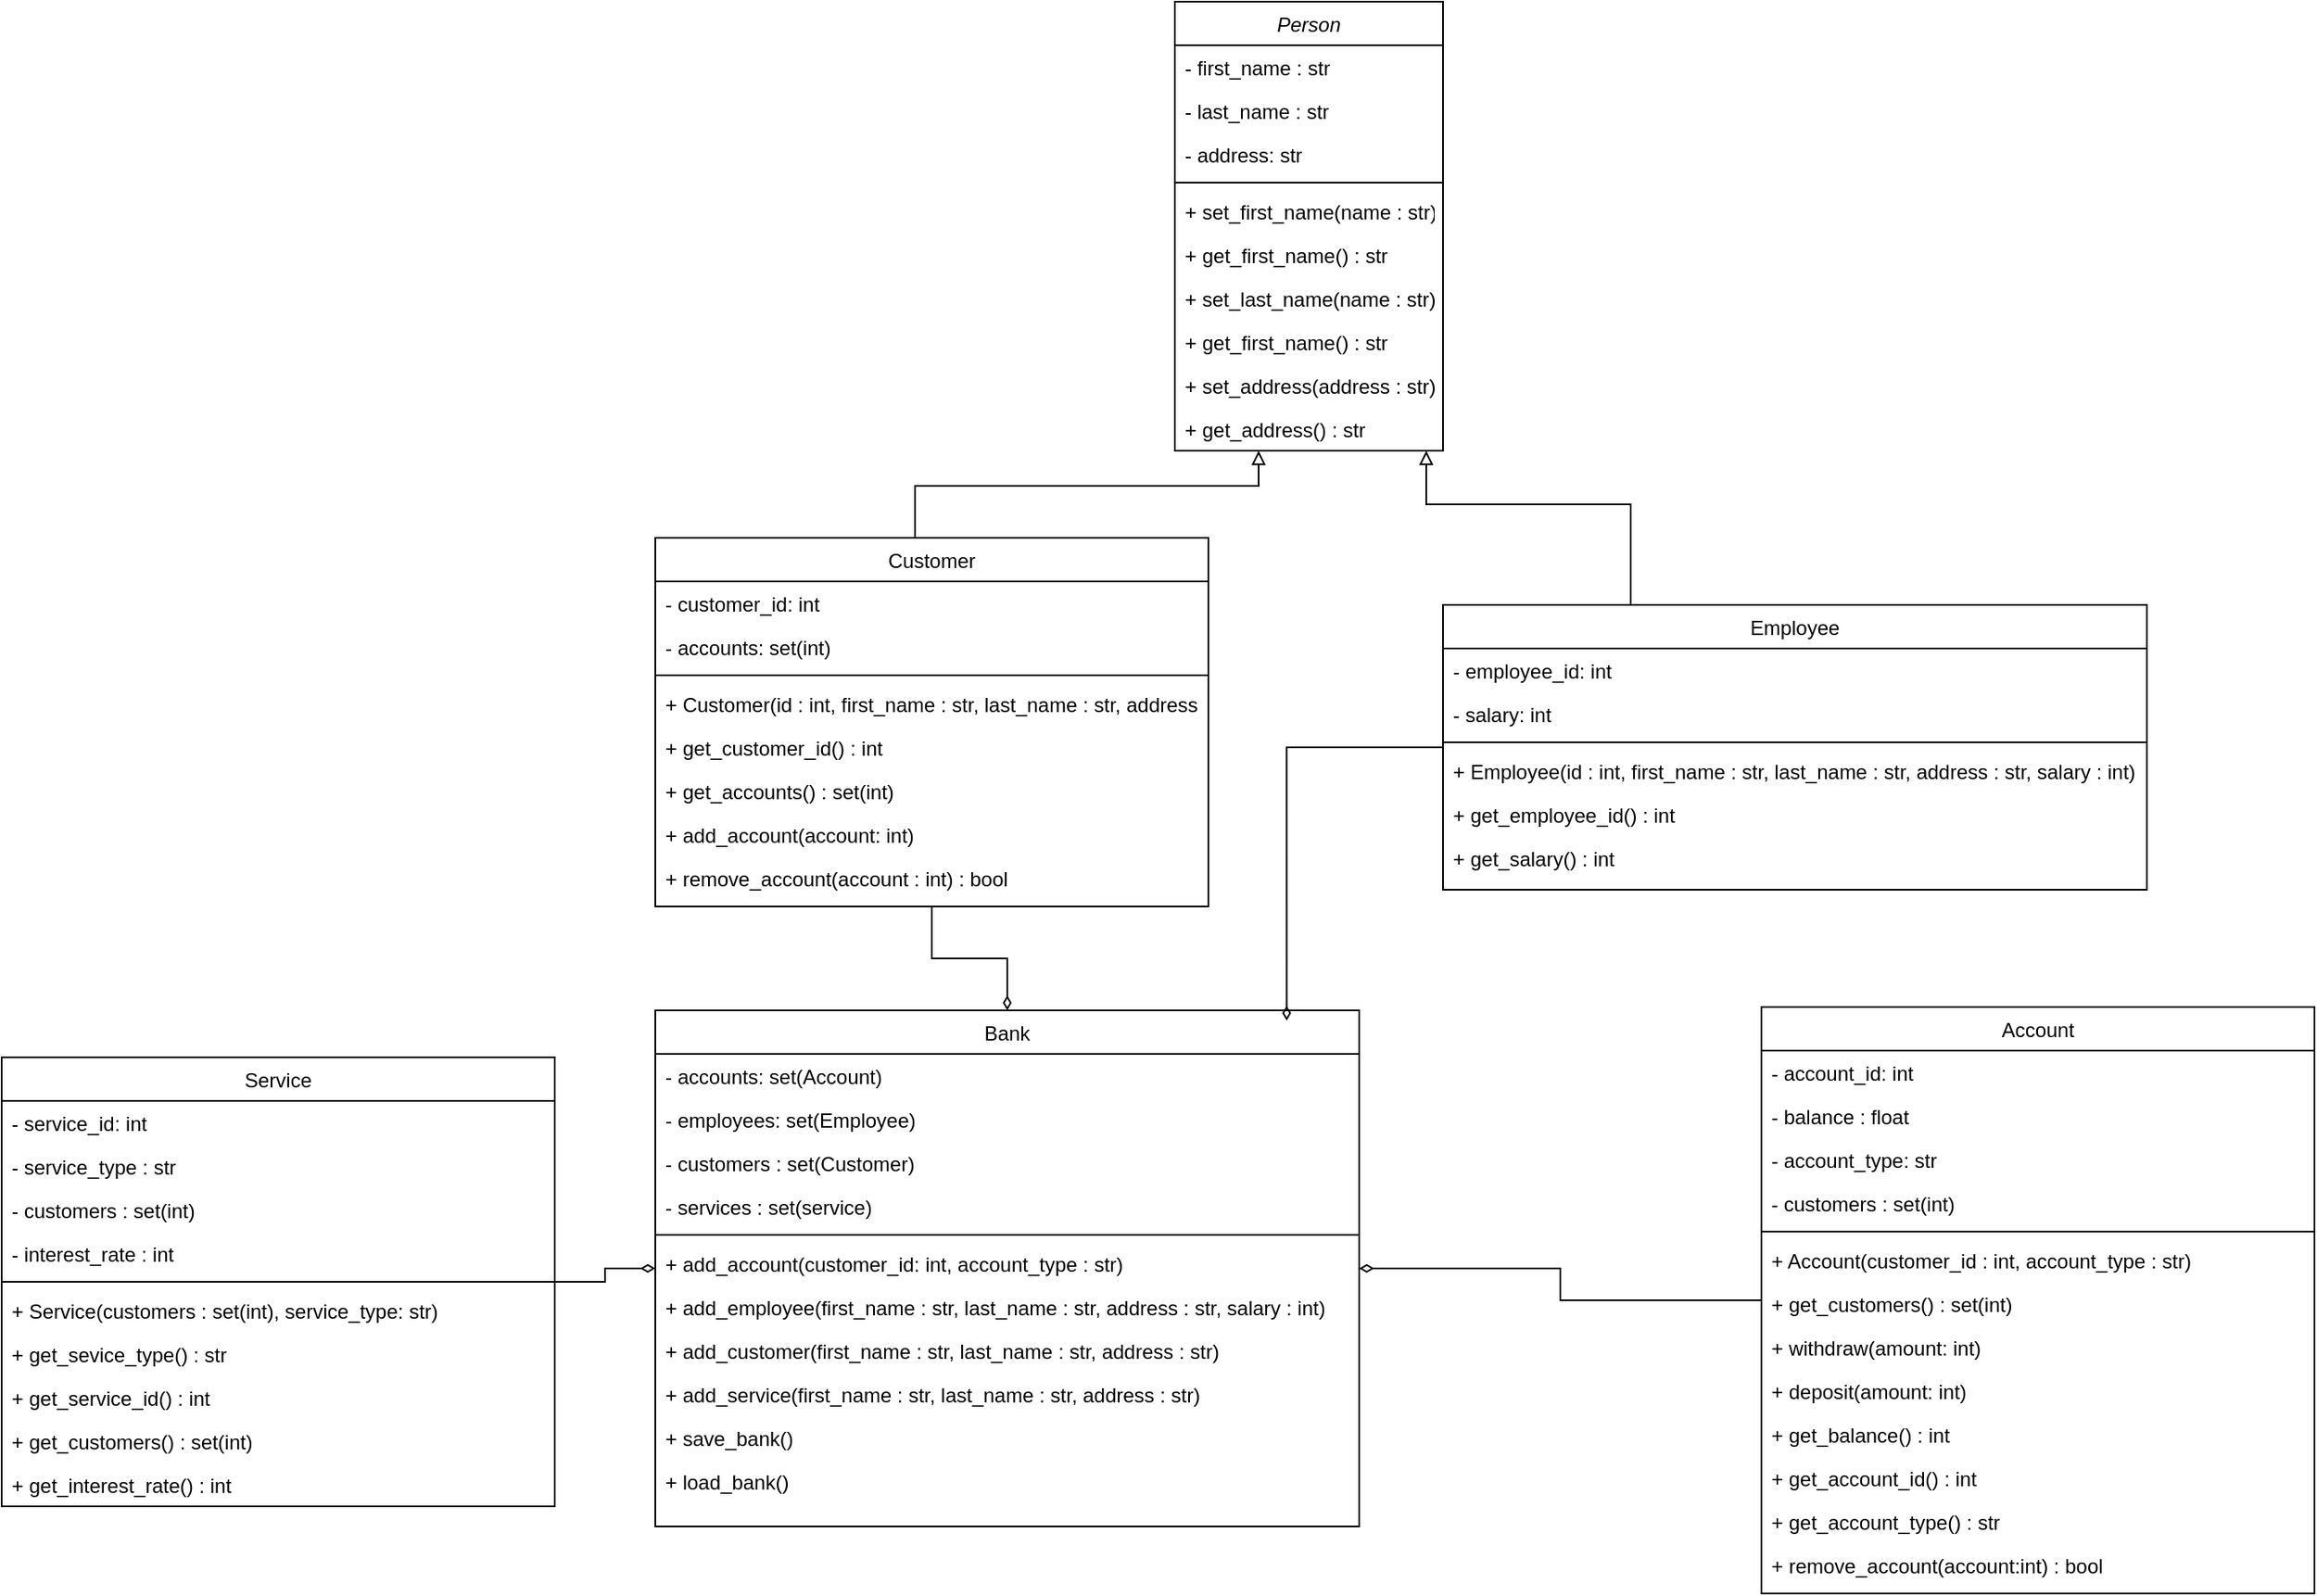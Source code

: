 <mxfile version="26.1.1">
  <diagram id="C5RBs43oDa-KdzZeNtuy" name="Page-1">
    <mxGraphModel dx="1114" dy="1603" grid="1" gridSize="10" guides="1" tooltips="1" connect="1" arrows="1" fold="1" page="1" pageScale="1" pageWidth="827" pageHeight="1169" math="0" shadow="0">
      <root>
        <mxCell id="WIyWlLk6GJQsqaUBKTNV-0" />
        <mxCell id="WIyWlLk6GJQsqaUBKTNV-1" parent="WIyWlLk6GJQsqaUBKTNV-0" />
        <mxCell id="zkfFHV4jXpPFQw0GAbJ--0" value="Person" style="swimlane;fontStyle=2;align=center;verticalAlign=top;childLayout=stackLayout;horizontal=1;startSize=26;horizontalStack=0;resizeParent=1;resizeLast=0;collapsible=1;marginBottom=0;rounded=0;shadow=0;strokeWidth=1;" parent="WIyWlLk6GJQsqaUBKTNV-1" vertex="1">
          <mxGeometry x="790" y="-330" width="160" height="268" as="geometry">
            <mxRectangle x="230" y="140" width="160" height="26" as="alternateBounds" />
          </mxGeometry>
        </mxCell>
        <mxCell id="zkfFHV4jXpPFQw0GAbJ--1" value="- first_name : str    " style="text;align=left;verticalAlign=top;spacingLeft=4;spacingRight=4;overflow=hidden;rotatable=0;points=[[0,0.5],[1,0.5]];portConstraint=eastwest;" parent="zkfFHV4jXpPFQw0GAbJ--0" vertex="1">
          <mxGeometry y="26" width="160" height="26" as="geometry" />
        </mxCell>
        <mxCell id="zkfFHV4jXpPFQw0GAbJ--2" value="- last_name : str" style="text;align=left;verticalAlign=top;spacingLeft=4;spacingRight=4;overflow=hidden;rotatable=0;points=[[0,0.5],[1,0.5]];portConstraint=eastwest;rounded=0;shadow=0;html=0;" parent="zkfFHV4jXpPFQw0GAbJ--0" vertex="1">
          <mxGeometry y="52" width="160" height="26" as="geometry" />
        </mxCell>
        <mxCell id="zkfFHV4jXpPFQw0GAbJ--3" value="- address: str" style="text;align=left;verticalAlign=top;spacingLeft=4;spacingRight=4;overflow=hidden;rotatable=0;points=[[0,0.5],[1,0.5]];portConstraint=eastwest;rounded=0;shadow=0;html=0;" parent="zkfFHV4jXpPFQw0GAbJ--0" vertex="1">
          <mxGeometry y="78" width="160" height="26" as="geometry" />
        </mxCell>
        <mxCell id="zkfFHV4jXpPFQw0GAbJ--4" value="" style="line;html=1;strokeWidth=1;align=left;verticalAlign=middle;spacingTop=-1;spacingLeft=3;spacingRight=3;rotatable=0;labelPosition=right;points=[];portConstraint=eastwest;" parent="zkfFHV4jXpPFQw0GAbJ--0" vertex="1">
          <mxGeometry y="104" width="160" height="8" as="geometry" />
        </mxCell>
        <mxCell id="zkfFHV4jXpPFQw0GAbJ--5" value="+ set_first_name(name : str)" style="text;align=left;verticalAlign=top;spacingLeft=4;spacingRight=4;overflow=hidden;rotatable=0;points=[[0,0.5],[1,0.5]];portConstraint=eastwest;" parent="zkfFHV4jXpPFQw0GAbJ--0" vertex="1">
          <mxGeometry y="112" width="160" height="26" as="geometry" />
        </mxCell>
        <mxCell id="zkfFHV4jXpPFQw0GAbJ--24" value="+ get_first_name() : str" style="text;align=left;verticalAlign=top;spacingLeft=4;spacingRight=4;overflow=hidden;rotatable=0;points=[[0,0.5],[1,0.5]];portConstraint=eastwest;" parent="zkfFHV4jXpPFQw0GAbJ--0" vertex="1">
          <mxGeometry y="138" width="160" height="26" as="geometry" />
        </mxCell>
        <mxCell id="Db2brPiAxiOpcQxRufx4-5" value="+ set_last_name(name : str)" style="text;align=left;verticalAlign=top;spacingLeft=4;spacingRight=4;overflow=hidden;rotatable=0;points=[[0,0.5],[1,0.5]];portConstraint=eastwest;" parent="zkfFHV4jXpPFQw0GAbJ--0" vertex="1">
          <mxGeometry y="164" width="160" height="26" as="geometry" />
        </mxCell>
        <mxCell id="Db2brPiAxiOpcQxRufx4-7" value="+ get_first_name() : str" style="text;align=left;verticalAlign=top;spacingLeft=4;spacingRight=4;overflow=hidden;rotatable=0;points=[[0,0.5],[1,0.5]];portConstraint=eastwest;" parent="zkfFHV4jXpPFQw0GAbJ--0" vertex="1">
          <mxGeometry y="190" width="160" height="26" as="geometry" />
        </mxCell>
        <mxCell id="Db2brPiAxiOpcQxRufx4-8" value="+ set_address(address : str)" style="text;align=left;verticalAlign=top;spacingLeft=4;spacingRight=4;overflow=hidden;rotatable=0;points=[[0,0.5],[1,0.5]];portConstraint=eastwest;" parent="zkfFHV4jXpPFQw0GAbJ--0" vertex="1">
          <mxGeometry y="216" width="160" height="26" as="geometry" />
        </mxCell>
        <mxCell id="Db2brPiAxiOpcQxRufx4-6" value="+ get_address() : str" style="text;align=left;verticalAlign=top;spacingLeft=4;spacingRight=4;overflow=hidden;rotatable=0;points=[[0,0.5],[1,0.5]];portConstraint=eastwest;" parent="zkfFHV4jXpPFQw0GAbJ--0" vertex="1">
          <mxGeometry y="242" width="160" height="26" as="geometry" />
        </mxCell>
        <mxCell id="Db2brPiAxiOpcQxRufx4-43" style="edgeStyle=orthogonalEdgeStyle;rounded=0;orthogonalLoop=1;jettySize=auto;html=1;endArrow=block;endFill=0;" parent="WIyWlLk6GJQsqaUBKTNV-1" source="Db2brPiAxiOpcQxRufx4-20" target="zkfFHV4jXpPFQw0GAbJ--0" edge="1">
          <mxGeometry relative="1" as="geometry">
            <Array as="points">
              <mxPoint x="635" y="-41" />
              <mxPoint x="840" y="-41" />
            </Array>
          </mxGeometry>
        </mxCell>
        <mxCell id="Db2brPiAxiOpcQxRufx4-103" style="edgeStyle=orthogonalEdgeStyle;rounded=0;orthogonalLoop=1;jettySize=auto;html=1;endArrow=diamondThin;endFill=0;" parent="WIyWlLk6GJQsqaUBKTNV-1" source="Db2brPiAxiOpcQxRufx4-20" target="Db2brPiAxiOpcQxRufx4-67" edge="1">
          <mxGeometry relative="1" as="geometry" />
        </mxCell>
        <mxCell id="Db2brPiAxiOpcQxRufx4-20" value="Customer" style="swimlane;fontStyle=0;align=center;verticalAlign=top;childLayout=stackLayout;horizontal=1;startSize=26;horizontalStack=0;resizeParent=1;resizeLast=0;collapsible=1;marginBottom=0;rounded=0;shadow=0;strokeWidth=1;" parent="WIyWlLk6GJQsqaUBKTNV-1" vertex="1">
          <mxGeometry x="480" y="-10" width="330" height="220" as="geometry">
            <mxRectangle x="230" y="140" width="160" height="26" as="alternateBounds" />
          </mxGeometry>
        </mxCell>
        <mxCell id="Db2brPiAxiOpcQxRufx4-21" value="- customer_id: int" style="text;align=left;verticalAlign=top;spacingLeft=4;spacingRight=4;overflow=hidden;rotatable=0;points=[[0,0.5],[1,0.5]];portConstraint=eastwest;" parent="Db2brPiAxiOpcQxRufx4-20" vertex="1">
          <mxGeometry y="26" width="330" height="26" as="geometry" />
        </mxCell>
        <mxCell id="Db2brPiAxiOpcQxRufx4-23" value="- accounts: set(int)" style="text;align=left;verticalAlign=top;spacingLeft=4;spacingRight=4;overflow=hidden;rotatable=0;points=[[0,0.5],[1,0.5]];portConstraint=eastwest;rounded=0;shadow=0;html=0;" parent="Db2brPiAxiOpcQxRufx4-20" vertex="1">
          <mxGeometry y="52" width="330" height="26" as="geometry" />
        </mxCell>
        <mxCell id="Db2brPiAxiOpcQxRufx4-24" value="" style="line;html=1;strokeWidth=1;align=left;verticalAlign=middle;spacingTop=-1;spacingLeft=3;spacingRight=3;rotatable=0;labelPosition=right;points=[];portConstraint=eastwest;" parent="Db2brPiAxiOpcQxRufx4-20" vertex="1">
          <mxGeometry y="78" width="330" height="8" as="geometry" />
        </mxCell>
        <mxCell id="Db2brPiAxiOpcQxRufx4-40" value="+ Customer(id : int, first_name : str, last_name : str, address : str)&#xa;" style="text;align=left;verticalAlign=top;spacingLeft=4;spacingRight=4;overflow=hidden;rotatable=0;points=[[0,0.5],[1,0.5]];portConstraint=eastwest;" parent="Db2brPiAxiOpcQxRufx4-20" vertex="1">
          <mxGeometry y="86" width="330" height="26" as="geometry" />
        </mxCell>
        <mxCell id="Db2brPiAxiOpcQxRufx4-26" value="+ get_customer_id() : int" style="text;align=left;verticalAlign=top;spacingLeft=4;spacingRight=4;overflow=hidden;rotatable=0;points=[[0,0.5],[1,0.5]];portConstraint=eastwest;" parent="Db2brPiAxiOpcQxRufx4-20" vertex="1">
          <mxGeometry y="112" width="330" height="26" as="geometry" />
        </mxCell>
        <mxCell id="Db2brPiAxiOpcQxRufx4-78" value="+ get_accounts() : set(int)" style="text;align=left;verticalAlign=top;spacingLeft=4;spacingRight=4;overflow=hidden;rotatable=0;points=[[0,0.5],[1,0.5]];portConstraint=eastwest;" parent="Db2brPiAxiOpcQxRufx4-20" vertex="1">
          <mxGeometry y="138" width="330" height="26" as="geometry" />
        </mxCell>
        <mxCell id="Db2brPiAxiOpcQxRufx4-27" value="+ add_account(account: int)" style="text;align=left;verticalAlign=top;spacingLeft=4;spacingRight=4;overflow=hidden;rotatable=0;points=[[0,0.5],[1,0.5]];portConstraint=eastwest;" parent="Db2brPiAxiOpcQxRufx4-20" vertex="1">
          <mxGeometry y="164" width="330" height="26" as="geometry" />
        </mxCell>
        <mxCell id="Db2brPiAxiOpcQxRufx4-28" value="+ remove_account(account : int) : bool" style="text;align=left;verticalAlign=top;spacingLeft=4;spacingRight=4;overflow=hidden;rotatable=0;points=[[0,0.5],[1,0.5]];portConstraint=eastwest;" parent="Db2brPiAxiOpcQxRufx4-20" vertex="1">
          <mxGeometry y="190" width="330" height="26" as="geometry" />
        </mxCell>
        <mxCell id="Db2brPiAxiOpcQxRufx4-102" style="edgeStyle=orthogonalEdgeStyle;rounded=0;orthogonalLoop=1;jettySize=auto;html=1;endArrow=diamondThin;endFill=0;" parent="WIyWlLk6GJQsqaUBKTNV-1" source="Db2brPiAxiOpcQxRufx4-53" target="Db2brPiAxiOpcQxRufx4-67" edge="1">
          <mxGeometry relative="1" as="geometry" />
        </mxCell>
        <mxCell id="Db2brPiAxiOpcQxRufx4-53" value="Account" style="swimlane;fontStyle=0;align=center;verticalAlign=top;childLayout=stackLayout;horizontal=1;startSize=26;horizontalStack=0;resizeParent=1;resizeLast=0;collapsible=1;marginBottom=0;rounded=0;shadow=0;strokeWidth=1;" parent="WIyWlLk6GJQsqaUBKTNV-1" vertex="1">
          <mxGeometry x="1140" y="270" width="330" height="350" as="geometry">
            <mxRectangle x="230" y="140" width="160" height="26" as="alternateBounds" />
          </mxGeometry>
        </mxCell>
        <mxCell id="Db2brPiAxiOpcQxRufx4-55" value="- account_id: int" style="text;align=left;verticalAlign=top;spacingLeft=4;spacingRight=4;overflow=hidden;rotatable=0;points=[[0,0.5],[1,0.5]];portConstraint=eastwest;" parent="Db2brPiAxiOpcQxRufx4-53" vertex="1">
          <mxGeometry y="26" width="330" height="26" as="geometry" />
        </mxCell>
        <mxCell id="Db2brPiAxiOpcQxRufx4-56" value="- balance : float" style="text;align=left;verticalAlign=top;spacingLeft=4;spacingRight=4;overflow=hidden;rotatable=0;points=[[0,0.5],[1,0.5]];portConstraint=eastwest;rounded=0;shadow=0;html=0;" parent="Db2brPiAxiOpcQxRufx4-53" vertex="1">
          <mxGeometry y="52" width="330" height="26" as="geometry" />
        </mxCell>
        <mxCell id="Db2brPiAxiOpcQxRufx4-63" value="- account_type: str" style="text;align=left;verticalAlign=top;spacingLeft=4;spacingRight=4;overflow=hidden;rotatable=0;points=[[0,0.5],[1,0.5]];portConstraint=eastwest;" parent="Db2brPiAxiOpcQxRufx4-53" vertex="1">
          <mxGeometry y="78" width="330" height="26" as="geometry" />
        </mxCell>
        <mxCell id="Db2brPiAxiOpcQxRufx4-76" value="- customers : set(int)" style="text;align=left;verticalAlign=top;spacingLeft=4;spacingRight=4;overflow=hidden;rotatable=0;points=[[0,0.5],[1,0.5]];portConstraint=eastwest;rounded=0;shadow=0;html=0;" parent="Db2brPiAxiOpcQxRufx4-53" vertex="1">
          <mxGeometry y="104" width="330" height="26" as="geometry" />
        </mxCell>
        <mxCell id="Db2brPiAxiOpcQxRufx4-57" value="" style="line;html=1;strokeWidth=1;align=left;verticalAlign=middle;spacingTop=-1;spacingLeft=3;spacingRight=3;rotatable=0;labelPosition=right;points=[];portConstraint=eastwest;" parent="Db2brPiAxiOpcQxRufx4-53" vertex="1">
          <mxGeometry y="130" width="330" height="8" as="geometry" />
        </mxCell>
        <mxCell id="Db2brPiAxiOpcQxRufx4-58" value="+ Account(customer_id : int, account_type : str)&#xa;" style="text;align=left;verticalAlign=top;spacingLeft=4;spacingRight=4;overflow=hidden;rotatable=0;points=[[0,0.5],[1,0.5]];portConstraint=eastwest;" parent="Db2brPiAxiOpcQxRufx4-53" vertex="1">
          <mxGeometry y="138" width="330" height="26" as="geometry" />
        </mxCell>
        <mxCell id="Db2brPiAxiOpcQxRufx4-59" value="+ get_customers() : set(int)" style="text;align=left;verticalAlign=top;spacingLeft=4;spacingRight=4;overflow=hidden;rotatable=0;points=[[0,0.5],[1,0.5]];portConstraint=eastwest;" parent="Db2brPiAxiOpcQxRufx4-53" vertex="1">
          <mxGeometry y="164" width="330" height="26" as="geometry" />
        </mxCell>
        <mxCell id="Db2brPiAxiOpcQxRufx4-60" value="+ withdraw(amount: int)" style="text;align=left;verticalAlign=top;spacingLeft=4;spacingRight=4;overflow=hidden;rotatable=0;points=[[0,0.5],[1,0.5]];portConstraint=eastwest;" parent="Db2brPiAxiOpcQxRufx4-53" vertex="1">
          <mxGeometry y="190" width="330" height="26" as="geometry" />
        </mxCell>
        <mxCell id="Db2brPiAxiOpcQxRufx4-79" value="+ deposit(amount: int)" style="text;align=left;verticalAlign=top;spacingLeft=4;spacingRight=4;overflow=hidden;rotatable=0;points=[[0,0.5],[1,0.5]];portConstraint=eastwest;" parent="Db2brPiAxiOpcQxRufx4-53" vertex="1">
          <mxGeometry y="216" width="330" height="26" as="geometry" />
        </mxCell>
        <mxCell id="Db2brPiAxiOpcQxRufx4-80" value="+ get_balance() : int" style="text;align=left;verticalAlign=top;spacingLeft=4;spacingRight=4;overflow=hidden;rotatable=0;points=[[0,0.5],[1,0.5]];portConstraint=eastwest;" parent="Db2brPiAxiOpcQxRufx4-53" vertex="1">
          <mxGeometry y="242" width="330" height="26" as="geometry" />
        </mxCell>
        <mxCell id="Db2brPiAxiOpcQxRufx4-81" value="+ get_account_id() : int" style="text;align=left;verticalAlign=top;spacingLeft=4;spacingRight=4;overflow=hidden;rotatable=0;points=[[0,0.5],[1,0.5]];portConstraint=eastwest;" parent="Db2brPiAxiOpcQxRufx4-53" vertex="1">
          <mxGeometry y="268" width="330" height="26" as="geometry" />
        </mxCell>
        <mxCell id="Db2brPiAxiOpcQxRufx4-82" value="+ get_account_type() : str" style="text;align=left;verticalAlign=top;spacingLeft=4;spacingRight=4;overflow=hidden;rotatable=0;points=[[0,0.5],[1,0.5]];portConstraint=eastwest;" parent="Db2brPiAxiOpcQxRufx4-53" vertex="1">
          <mxGeometry y="294" width="330" height="26" as="geometry" />
        </mxCell>
        <mxCell id="Db2brPiAxiOpcQxRufx4-61" value="+ remove_account(account:int) : bool" style="text;align=left;verticalAlign=top;spacingLeft=4;spacingRight=4;overflow=hidden;rotatable=0;points=[[0,0.5],[1,0.5]];portConstraint=eastwest;" parent="Db2brPiAxiOpcQxRufx4-53" vertex="1">
          <mxGeometry y="320" width="330" height="26" as="geometry" />
        </mxCell>
        <mxCell id="Db2brPiAxiOpcQxRufx4-67" value="Bank" style="swimlane;fontStyle=0;align=center;verticalAlign=top;childLayout=stackLayout;horizontal=1;startSize=26;horizontalStack=0;resizeParent=1;resizeLast=0;collapsible=1;marginBottom=0;rounded=0;shadow=0;strokeWidth=1;" parent="WIyWlLk6GJQsqaUBKTNV-1" vertex="1">
          <mxGeometry x="480" y="272" width="420" height="308" as="geometry">
            <mxRectangle x="450" y="350" width="160" height="26" as="alternateBounds" />
          </mxGeometry>
        </mxCell>
        <mxCell id="Db2brPiAxiOpcQxRufx4-69" value="- accounts: set(Account)" style="text;align=left;verticalAlign=top;spacingLeft=4;spacingRight=4;overflow=hidden;rotatable=0;points=[[0,0.5],[1,0.5]];portConstraint=eastwest;" parent="Db2brPiAxiOpcQxRufx4-67" vertex="1">
          <mxGeometry y="26" width="420" height="26" as="geometry" />
        </mxCell>
        <mxCell id="Db2brPiAxiOpcQxRufx4-70" value="- employees: set(Employee)" style="text;align=left;verticalAlign=top;spacingLeft=4;spacingRight=4;overflow=hidden;rotatable=0;points=[[0,0.5],[1,0.5]];portConstraint=eastwest;rounded=0;shadow=0;html=0;" parent="Db2brPiAxiOpcQxRufx4-67" vertex="1">
          <mxGeometry y="52" width="420" height="26" as="geometry" />
        </mxCell>
        <mxCell id="Db2brPiAxiOpcQxRufx4-119" value="- customers : set(Customer) " style="text;align=left;verticalAlign=top;spacingLeft=4;spacingRight=4;overflow=hidden;rotatable=0;points=[[0,0.5],[1,0.5]];portConstraint=eastwest;" parent="Db2brPiAxiOpcQxRufx4-67" vertex="1">
          <mxGeometry y="78" width="420" height="26" as="geometry" />
        </mxCell>
        <mxCell id="Db2brPiAxiOpcQxRufx4-94" value="- services : set(service) " style="text;align=left;verticalAlign=top;spacingLeft=4;spacingRight=4;overflow=hidden;rotatable=0;points=[[0,0.5],[1,0.5]];portConstraint=eastwest;" parent="Db2brPiAxiOpcQxRufx4-67" vertex="1">
          <mxGeometry y="104" width="420" height="26" as="geometry" />
        </mxCell>
        <mxCell id="Db2brPiAxiOpcQxRufx4-71" value="" style="line;html=1;strokeWidth=1;align=left;verticalAlign=middle;spacingTop=-1;spacingLeft=3;spacingRight=3;rotatable=0;labelPosition=right;points=[];portConstraint=eastwest;" parent="Db2brPiAxiOpcQxRufx4-67" vertex="1">
          <mxGeometry y="130" width="420" height="8" as="geometry" />
        </mxCell>
        <mxCell id="Db2brPiAxiOpcQxRufx4-72" value="+ add_account(customer_id: int, account_type : str)&#xa;" style="text;align=left;verticalAlign=top;spacingLeft=4;spacingRight=4;overflow=hidden;rotatable=0;points=[[0,0.5],[1,0.5]];portConstraint=eastwest;" parent="Db2brPiAxiOpcQxRufx4-67" vertex="1">
          <mxGeometry y="138" width="420" height="26" as="geometry" />
        </mxCell>
        <mxCell id="Db2brPiAxiOpcQxRufx4-73" value="+ add_employee(first_name : str, last_name : str, address : str, salary : int) " style="text;align=left;verticalAlign=top;spacingLeft=4;spacingRight=4;overflow=hidden;rotatable=0;points=[[0,0.5],[1,0.5]];portConstraint=eastwest;" parent="Db2brPiAxiOpcQxRufx4-67" vertex="1">
          <mxGeometry y="164" width="420" height="26" as="geometry" />
        </mxCell>
        <mxCell id="Db2brPiAxiOpcQxRufx4-120" value="+ add_customer(first_name : str, last_name : str, address : str)" style="text;align=left;verticalAlign=top;spacingLeft=4;spacingRight=4;overflow=hidden;rotatable=0;points=[[0,0.5],[1,0.5]];portConstraint=eastwest;" parent="Db2brPiAxiOpcQxRufx4-67" vertex="1">
          <mxGeometry y="190" width="420" height="26" as="geometry" />
        </mxCell>
        <mxCell id="Db2brPiAxiOpcQxRufx4-99" value="+ add_service(first_name : str, last_name : str, address : str)" style="text;align=left;verticalAlign=top;spacingLeft=4;spacingRight=4;overflow=hidden;rotatable=0;points=[[0,0.5],[1,0.5]];portConstraint=eastwest;" parent="Db2brPiAxiOpcQxRufx4-67" vertex="1">
          <mxGeometry y="216" width="420" height="26" as="geometry" />
        </mxCell>
        <mxCell id="Db2brPiAxiOpcQxRufx4-125" value="+ save_bank()" style="text;align=left;verticalAlign=top;spacingLeft=4;spacingRight=4;overflow=hidden;rotatable=0;points=[[0,0.5],[1,0.5]];portConstraint=eastwest;" parent="Db2brPiAxiOpcQxRufx4-67" vertex="1">
          <mxGeometry y="242" width="420" height="26" as="geometry" />
        </mxCell>
        <mxCell id="Db2brPiAxiOpcQxRufx4-126" value="+ load_bank()" style="text;align=left;verticalAlign=top;spacingLeft=4;spacingRight=4;overflow=hidden;rotatable=0;points=[[0,0.5],[1,0.5]];portConstraint=eastwest;" parent="Db2brPiAxiOpcQxRufx4-67" vertex="1">
          <mxGeometry y="268" width="420" height="26" as="geometry" />
        </mxCell>
        <mxCell id="Db2brPiAxiOpcQxRufx4-93" style="edgeStyle=orthogonalEdgeStyle;rounded=0;orthogonalLoop=1;jettySize=auto;html=1;endArrow=block;endFill=0;" parent="WIyWlLk6GJQsqaUBKTNV-1" source="Db2brPiAxiOpcQxRufx4-83" target="zkfFHV4jXpPFQw0GAbJ--0" edge="1">
          <mxGeometry relative="1" as="geometry">
            <Array as="points">
              <mxPoint x="1062" y="-30" />
              <mxPoint x="940" y="-30" />
            </Array>
          </mxGeometry>
        </mxCell>
        <mxCell id="Db2brPiAxiOpcQxRufx4-83" value="Employee" style="swimlane;fontStyle=0;align=center;verticalAlign=top;childLayout=stackLayout;horizontal=1;startSize=26;horizontalStack=0;resizeParent=1;resizeLast=0;collapsible=1;marginBottom=0;rounded=0;shadow=0;strokeWidth=1;" parent="WIyWlLk6GJQsqaUBKTNV-1" vertex="1">
          <mxGeometry x="950" y="30" width="420" height="170" as="geometry">
            <mxRectangle x="230" y="140" width="160" height="26" as="alternateBounds" />
          </mxGeometry>
        </mxCell>
        <mxCell id="Db2brPiAxiOpcQxRufx4-85" value="- employee_id: int" style="text;align=left;verticalAlign=top;spacingLeft=4;spacingRight=4;overflow=hidden;rotatable=0;points=[[0,0.5],[1,0.5]];portConstraint=eastwest;" parent="Db2brPiAxiOpcQxRufx4-83" vertex="1">
          <mxGeometry y="26" width="420" height="26" as="geometry" />
        </mxCell>
        <mxCell id="Db2brPiAxiOpcQxRufx4-86" value="- salary: int" style="text;align=left;verticalAlign=top;spacingLeft=4;spacingRight=4;overflow=hidden;rotatable=0;points=[[0,0.5],[1,0.5]];portConstraint=eastwest;rounded=0;shadow=0;html=0;" parent="Db2brPiAxiOpcQxRufx4-83" vertex="1">
          <mxGeometry y="52" width="420" height="26" as="geometry" />
        </mxCell>
        <mxCell id="Db2brPiAxiOpcQxRufx4-87" value="" style="line;html=1;strokeWidth=1;align=left;verticalAlign=middle;spacingTop=-1;spacingLeft=3;spacingRight=3;rotatable=0;labelPosition=right;points=[];portConstraint=eastwest;" parent="Db2brPiAxiOpcQxRufx4-83" vertex="1">
          <mxGeometry y="78" width="420" height="8" as="geometry" />
        </mxCell>
        <mxCell id="Db2brPiAxiOpcQxRufx4-88" value="+ Employee(id : int, first_name : str, last_name : str, address : str, salary : int)&#xa;" style="text;align=left;verticalAlign=top;spacingLeft=4;spacingRight=4;overflow=hidden;rotatable=0;points=[[0,0.5],[1,0.5]];portConstraint=eastwest;" parent="Db2brPiAxiOpcQxRufx4-83" vertex="1">
          <mxGeometry y="86" width="420" height="26" as="geometry" />
        </mxCell>
        <mxCell id="Db2brPiAxiOpcQxRufx4-89" value="+ get_employee_id() : int" style="text;align=left;verticalAlign=top;spacingLeft=4;spacingRight=4;overflow=hidden;rotatable=0;points=[[0,0.5],[1,0.5]];portConstraint=eastwest;" parent="Db2brPiAxiOpcQxRufx4-83" vertex="1">
          <mxGeometry y="112" width="420" height="26" as="geometry" />
        </mxCell>
        <mxCell id="Db2brPiAxiOpcQxRufx4-90" value="+ get_salary() : int" style="text;align=left;verticalAlign=top;spacingLeft=4;spacingRight=4;overflow=hidden;rotatable=0;points=[[0,0.5],[1,0.5]];portConstraint=eastwest;" parent="Db2brPiAxiOpcQxRufx4-83" vertex="1">
          <mxGeometry y="138" width="420" height="26" as="geometry" />
        </mxCell>
        <mxCell id="Db2brPiAxiOpcQxRufx4-104" style="edgeStyle=orthogonalEdgeStyle;rounded=0;orthogonalLoop=1;jettySize=auto;html=1;entryX=0.897;entryY=0.02;entryDx=0;entryDy=0;entryPerimeter=0;endArrow=diamondThin;endFill=0;" parent="WIyWlLk6GJQsqaUBKTNV-1" source="Db2brPiAxiOpcQxRufx4-83" target="Db2brPiAxiOpcQxRufx4-67" edge="1">
          <mxGeometry relative="1" as="geometry" />
        </mxCell>
        <mxCell id="Db2brPiAxiOpcQxRufx4-122" style="edgeStyle=orthogonalEdgeStyle;rounded=0;orthogonalLoop=1;jettySize=auto;html=1;endArrow=diamondThin;endFill=0;" parent="WIyWlLk6GJQsqaUBKTNV-1" source="Db2brPiAxiOpcQxRufx4-105" target="Db2brPiAxiOpcQxRufx4-67" edge="1">
          <mxGeometry relative="1" as="geometry">
            <mxPoint x="470" y="350" as="targetPoint" />
          </mxGeometry>
        </mxCell>
        <mxCell id="Db2brPiAxiOpcQxRufx4-105" value="Service" style="swimlane;fontStyle=0;align=center;verticalAlign=top;childLayout=stackLayout;horizontal=1;startSize=26;horizontalStack=0;resizeParent=1;resizeLast=0;collapsible=1;marginBottom=0;rounded=0;shadow=0;strokeWidth=1;" parent="WIyWlLk6GJQsqaUBKTNV-1" vertex="1">
          <mxGeometry x="90" y="300" width="330" height="268" as="geometry">
            <mxRectangle x="230" y="140" width="160" height="26" as="alternateBounds" />
          </mxGeometry>
        </mxCell>
        <mxCell id="Db2brPiAxiOpcQxRufx4-106" value="- service_id: int" style="text;align=left;verticalAlign=top;spacingLeft=4;spacingRight=4;overflow=hidden;rotatable=0;points=[[0,0.5],[1,0.5]];portConstraint=eastwest;" parent="Db2brPiAxiOpcQxRufx4-105" vertex="1">
          <mxGeometry y="26" width="330" height="26" as="geometry" />
        </mxCell>
        <mxCell id="Db2brPiAxiOpcQxRufx4-107" value="- service_type : str" style="text;align=left;verticalAlign=top;spacingLeft=4;spacingRight=4;overflow=hidden;rotatable=0;points=[[0,0.5],[1,0.5]];portConstraint=eastwest;rounded=0;shadow=0;html=0;" parent="Db2brPiAxiOpcQxRufx4-105" vertex="1">
          <mxGeometry y="52" width="330" height="26" as="geometry" />
        </mxCell>
        <mxCell id="Db2brPiAxiOpcQxRufx4-109" value="- customers : set(int)" style="text;align=left;verticalAlign=top;spacingLeft=4;spacingRight=4;overflow=hidden;rotatable=0;points=[[0,0.5],[1,0.5]];portConstraint=eastwest;rounded=0;shadow=0;html=0;" parent="Db2brPiAxiOpcQxRufx4-105" vertex="1">
          <mxGeometry y="78" width="330" height="26" as="geometry" />
        </mxCell>
        <mxCell id="Db2brPiAxiOpcQxRufx4-121" value="- interest_rate : int" style="text;align=left;verticalAlign=top;spacingLeft=4;spacingRight=4;overflow=hidden;rotatable=0;points=[[0,0.5],[1,0.5]];portConstraint=eastwest;rounded=0;shadow=0;html=0;" parent="Db2brPiAxiOpcQxRufx4-105" vertex="1">
          <mxGeometry y="104" width="330" height="26" as="geometry" />
        </mxCell>
        <mxCell id="Db2brPiAxiOpcQxRufx4-110" value="" style="line;html=1;strokeWidth=1;align=left;verticalAlign=middle;spacingTop=-1;spacingLeft=3;spacingRight=3;rotatable=0;labelPosition=right;points=[];portConstraint=eastwest;" parent="Db2brPiAxiOpcQxRufx4-105" vertex="1">
          <mxGeometry y="130" width="330" height="8" as="geometry" />
        </mxCell>
        <mxCell id="Db2brPiAxiOpcQxRufx4-111" value="+ Service(customers : set(int), service_type: str)" style="text;align=left;verticalAlign=top;spacingLeft=4;spacingRight=4;overflow=hidden;rotatable=0;points=[[0,0.5],[1,0.5]];portConstraint=eastwest;" parent="Db2brPiAxiOpcQxRufx4-105" vertex="1">
          <mxGeometry y="138" width="330" height="26" as="geometry" />
        </mxCell>
        <mxCell id="Db2brPiAxiOpcQxRufx4-113" value="+ get_sevice_type() : str" style="text;align=left;verticalAlign=top;spacingLeft=4;spacingRight=4;overflow=hidden;rotatable=0;points=[[0,0.5],[1,0.5]];portConstraint=eastwest;" parent="Db2brPiAxiOpcQxRufx4-105" vertex="1">
          <mxGeometry y="164" width="330" height="26" as="geometry" />
        </mxCell>
        <mxCell id="Db2brPiAxiOpcQxRufx4-114" value="+ get_service_id() : int" style="text;align=left;verticalAlign=top;spacingLeft=4;spacingRight=4;overflow=hidden;rotatable=0;points=[[0,0.5],[1,0.5]];portConstraint=eastwest;" parent="Db2brPiAxiOpcQxRufx4-105" vertex="1">
          <mxGeometry y="190" width="330" height="26" as="geometry" />
        </mxCell>
        <mxCell id="Db2brPiAxiOpcQxRufx4-115" value="+ get_customers() : set(int)" style="text;align=left;verticalAlign=top;spacingLeft=4;spacingRight=4;overflow=hidden;rotatable=0;points=[[0,0.5],[1,0.5]];portConstraint=eastwest;" parent="Db2brPiAxiOpcQxRufx4-105" vertex="1">
          <mxGeometry y="216" width="330" height="26" as="geometry" />
        </mxCell>
        <mxCell id="Db2brPiAxiOpcQxRufx4-116" value="+ get_interest_rate() : int" style="text;align=left;verticalAlign=top;spacingLeft=4;spacingRight=4;overflow=hidden;rotatable=0;points=[[0,0.5],[1,0.5]];portConstraint=eastwest;" parent="Db2brPiAxiOpcQxRufx4-105" vertex="1">
          <mxGeometry y="242" width="330" height="26" as="geometry" />
        </mxCell>
      </root>
    </mxGraphModel>
  </diagram>
</mxfile>
